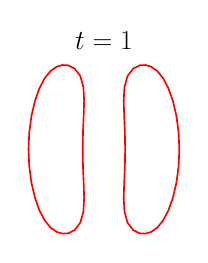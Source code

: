 \begin{tikzpicture}[scale=0.40]

\begin{axis}[
  xmin = -1.8,
  xmax = 1.8,
  ymin = -1.8,
  ymax = 1.8,
  axis equal = true,
  hide axis,
  title = {\Huge$t=1$}
  ]

\addplot [mark=none,red,line width=1.5] table{
-8.36e-01 1.692e+00
-9.488e-01 1.658e+00
-1.069e+00 1.574e+00
-1.189e+00 1.427e+00
-1.297e+00 1.22e+00
-1.387e+00 9.627e-01
-1.456e+00 6.649e-01
-1.499e+00 3.395e-01
-1.514e+00 -1.445e-13
-1.499e+00 -3.395e-01
-1.456e+00 -6.649e-01
-1.387e+00 -9.627e-01
-1.297e+00 -1.22e+00
-1.189e+00 -1.427e+00
-1.069e+00 -1.574e+00
-9.488e-01 -1.658e+00
-8.36e-01 -1.692e+00
-7.182e-01 -1.686e+00
-5.876e-01 -1.621e+00
-4.739e-01 -1.471e+00
-4.115e-01 -1.247e+00
-3.973e-01 -9.738e-01
-4.071e-01 -6.68e-01
-4.205e-01 -3.399e-01
-4.261e-01 -1.352e-13
-4.205e-01 3.399e-01
-4.071e-01 6.68e-01
-3.973e-01 9.738e-01
-4.115e-01 1.247e+00
-4.739e-01 1.471e+00
-5.876e-01 1.621e+00
-7.182e-01 1.686e+00
-8.36e-01 1.692e+00
};

\addplot [mark=none,red,line width=1.5] table{
8.36e-01 1.692e+00
7.182e-01 1.686e+00
5.876e-01 1.621e+00
4.739e-01 1.471e+00
4.115e-01 1.247e+00
3.973e-01 9.738e-01
4.071e-01 6.68e-01
4.205e-01 3.399e-01
4.261e-01 -2.579e-13
4.205e-01 -3.399e-01
4.071e-01 -6.68e-01
3.973e-01 -9.738e-01
4.115e-01 -1.247e+00
4.739e-01 -1.471e+00
5.876e-01 -1.621e+00
7.182e-01 -1.686e+00
8.36e-01 -1.692e+00
9.488e-01 -1.658e+00
1.069e+00 -1.574e+00
1.189e+00 -1.427e+00
1.297e+00 -1.22e+00
1.387e+00 -9.627e-01
1.456e+00 -6.649e-01
1.499e+00 -3.395e-01
1.514e+00 -2.788e-14
1.499e+00 3.395e-01
1.456e+00 6.649e-01
1.387e+00 9.627e-01
1.297e+00 1.22e+00
1.189e+00 1.427e+00
1.069e+00 1.574e+00
9.488e-01 1.658e+00
8.36e-01 1.692e+00
};

\end{axis}

%\draw[gray,thin] (0,0) grid +(3,4);

\end{tikzpicture}

